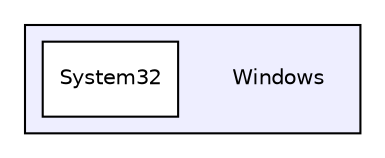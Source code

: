 digraph "C:/Windows" {
  compound=true
  node [ fontsize="10", fontname="Helvetica"];
  edge [ labelfontsize="10", labelfontname="Helvetica"];
  subgraph clusterdir_a67a73c2d68c1a16cb1ec52de74dbd35 {
    graph [ bgcolor="#eeeeff", pencolor="black", label="" URL="dir_a67a73c2d68c1a16cb1ec52de74dbd35.html"];
    dir_a67a73c2d68c1a16cb1ec52de74dbd35 [shape=plaintext label="Windows"];
    dir_10d7e00271d6030539a605c32c6e1e41 [shape=box label="System32" color="black" fillcolor="white" style="filled" URL="dir_10d7e00271d6030539a605c32c6e1e41.html"];
  }
}
